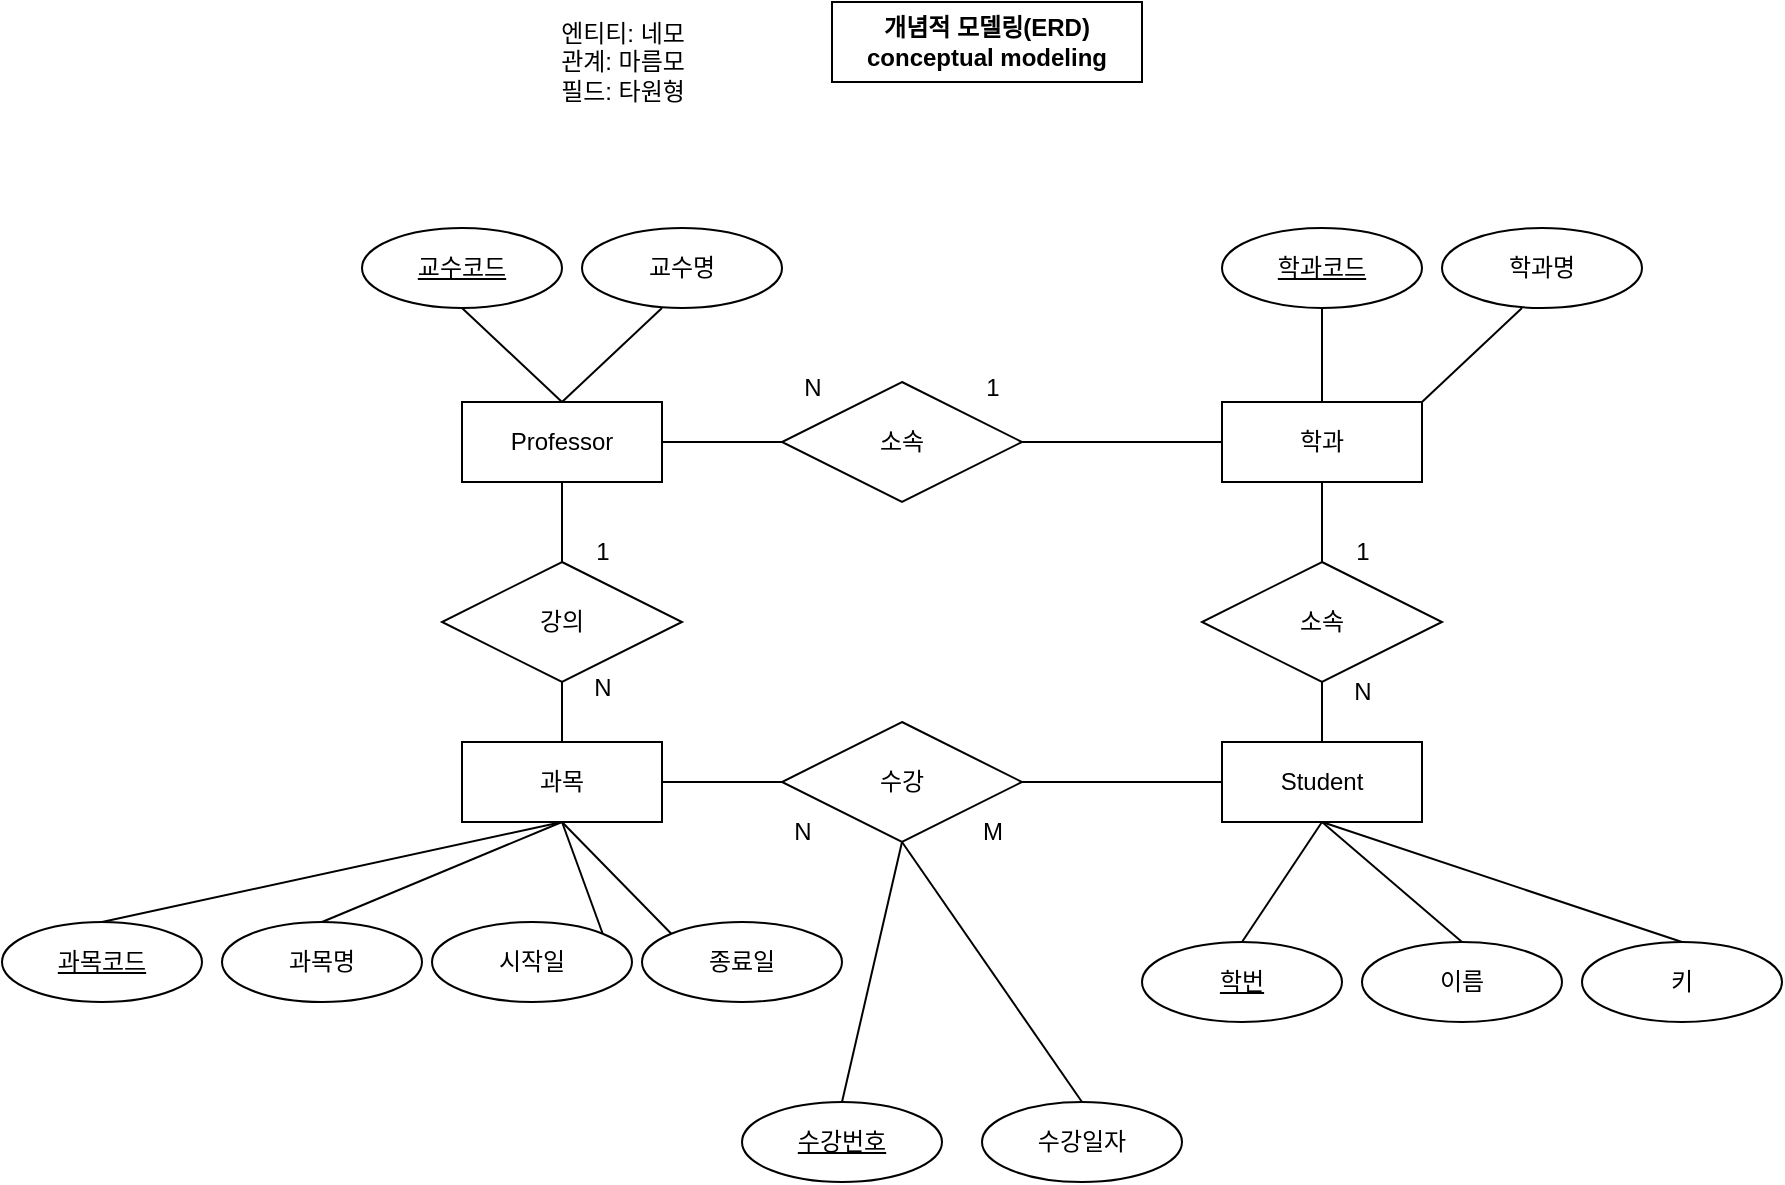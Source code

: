 <mxfile version="24.7.0" type="github">
  <diagram name="페이지-1" id="g4j54r60O3bOHGbaknaM">
    <mxGraphModel dx="1881" dy="1864" grid="1" gridSize="10" guides="1" tooltips="1" connect="1" arrows="1" fold="1" page="1" pageScale="1" pageWidth="827" pageHeight="1169" math="0" shadow="0">
      <root>
        <mxCell id="0" />
        <mxCell id="1" parent="0" />
        <mxCell id="i6jmWOE2uTzBdHe7rc-R-14" value="Student" style="whiteSpace=wrap;html=1;align=center;" vertex="1" parent="1">
          <mxGeometry x="480" y="290" width="100" height="40" as="geometry" />
        </mxCell>
        <mxCell id="i6jmWOE2uTzBdHe7rc-R-17" value="학과" style="whiteSpace=wrap;html=1;align=center;" vertex="1" parent="1">
          <mxGeometry x="480" y="120" width="100" height="40" as="geometry" />
        </mxCell>
        <mxCell id="i6jmWOE2uTzBdHe7rc-R-18" value="Professor" style="whiteSpace=wrap;html=1;align=center;" vertex="1" parent="1">
          <mxGeometry x="100" y="120" width="100" height="40" as="geometry" />
        </mxCell>
        <mxCell id="i6jmWOE2uTzBdHe7rc-R-19" value="과목" style="whiteSpace=wrap;html=1;align=center;" vertex="1" parent="1">
          <mxGeometry x="100" y="290" width="100" height="40" as="geometry" />
        </mxCell>
        <mxCell id="i6jmWOE2uTzBdHe7rc-R-20" value="소속" style="shape=rhombus;perimeter=rhombusPerimeter;whiteSpace=wrap;html=1;align=center;" vertex="1" parent="1">
          <mxGeometry x="470" y="200" width="120" height="60" as="geometry" />
        </mxCell>
        <mxCell id="i6jmWOE2uTzBdHe7rc-R-27" value="" style="endArrow=none;html=1;rounded=0;exitX=0.5;exitY=1;exitDx=0;exitDy=0;" edge="1" parent="1" source="i6jmWOE2uTzBdHe7rc-R-17">
          <mxGeometry relative="1" as="geometry">
            <mxPoint x="370" y="200" as="sourcePoint" />
            <mxPoint x="530" y="200" as="targetPoint" />
          </mxGeometry>
        </mxCell>
        <mxCell id="i6jmWOE2uTzBdHe7rc-R-28" value="" style="endArrow=none;html=1;rounded=0;exitX=0.5;exitY=1;exitDx=0;exitDy=0;entryX=0.5;entryY=0;entryDx=0;entryDy=0;" edge="1" parent="1" source="i6jmWOE2uTzBdHe7rc-R-20" target="i6jmWOE2uTzBdHe7rc-R-14">
          <mxGeometry relative="1" as="geometry">
            <mxPoint x="503" y="270" as="sourcePoint" />
            <mxPoint x="503" y="310" as="targetPoint" />
          </mxGeometry>
        </mxCell>
        <mxCell id="i6jmWOE2uTzBdHe7rc-R-29" value="소속" style="shape=rhombus;perimeter=rhombusPerimeter;whiteSpace=wrap;html=1;align=center;" vertex="1" parent="1">
          <mxGeometry x="260" y="110" width="120" height="60" as="geometry" />
        </mxCell>
        <mxCell id="i6jmWOE2uTzBdHe7rc-R-30" value="" style="endArrow=none;html=1;rounded=0;exitX=1;exitY=0.5;exitDx=0;exitDy=0;entryX=0;entryY=0.5;entryDx=0;entryDy=0;" edge="1" parent="1" source="i6jmWOE2uTzBdHe7rc-R-18" target="i6jmWOE2uTzBdHe7rc-R-29">
          <mxGeometry relative="1" as="geometry">
            <mxPoint x="300" y="70" as="sourcePoint" />
            <mxPoint x="240" y="140" as="targetPoint" />
          </mxGeometry>
        </mxCell>
        <mxCell id="i6jmWOE2uTzBdHe7rc-R-31" value="" style="endArrow=none;html=1;rounded=0;exitX=1;exitY=0.5;exitDx=0;exitDy=0;entryX=0;entryY=0.5;entryDx=0;entryDy=0;" edge="1" parent="1" source="i6jmWOE2uTzBdHe7rc-R-29" target="i6jmWOE2uTzBdHe7rc-R-17">
          <mxGeometry relative="1" as="geometry">
            <mxPoint x="470" y="140" as="sourcePoint" />
            <mxPoint x="410" y="200" as="targetPoint" />
          </mxGeometry>
        </mxCell>
        <mxCell id="i6jmWOE2uTzBdHe7rc-R-33" value="수강" style="shape=rhombus;perimeter=rhombusPerimeter;whiteSpace=wrap;html=1;align=center;" vertex="1" parent="1">
          <mxGeometry x="260" y="280" width="120" height="60" as="geometry" />
        </mxCell>
        <mxCell id="i6jmWOE2uTzBdHe7rc-R-34" value="" style="endArrow=none;html=1;rounded=0;exitX=1;exitY=0.5;exitDx=0;exitDy=0;entryX=0;entryY=0.5;entryDx=0;entryDy=0;" edge="1" parent="1" target="i6jmWOE2uTzBdHe7rc-R-33" source="i6jmWOE2uTzBdHe7rc-R-19">
          <mxGeometry relative="1" as="geometry">
            <mxPoint x="210" y="310" as="sourcePoint" />
            <mxPoint x="240" y="310" as="targetPoint" />
          </mxGeometry>
        </mxCell>
        <mxCell id="i6jmWOE2uTzBdHe7rc-R-35" value="" style="endArrow=none;html=1;rounded=0;exitX=1;exitY=0.5;exitDx=0;exitDy=0;entryX=0;entryY=0.5;entryDx=0;entryDy=0;" edge="1" parent="1" source="i6jmWOE2uTzBdHe7rc-R-33">
          <mxGeometry relative="1" as="geometry">
            <mxPoint x="470" y="310" as="sourcePoint" />
            <mxPoint x="480" y="310" as="targetPoint" />
          </mxGeometry>
        </mxCell>
        <mxCell id="i6jmWOE2uTzBdHe7rc-R-36" value="강의" style="shape=rhombus;perimeter=rhombusPerimeter;whiteSpace=wrap;html=1;align=center;" vertex="1" parent="1">
          <mxGeometry x="90" y="200" width="120" height="60" as="geometry" />
        </mxCell>
        <mxCell id="i6jmWOE2uTzBdHe7rc-R-37" value="" style="endArrow=none;html=1;rounded=0;exitX=0.5;exitY=1;exitDx=0;exitDy=0;" edge="1" parent="1">
          <mxGeometry relative="1" as="geometry">
            <mxPoint x="150" y="160" as="sourcePoint" />
            <mxPoint x="150" y="200" as="targetPoint" />
          </mxGeometry>
        </mxCell>
        <mxCell id="i6jmWOE2uTzBdHe7rc-R-38" value="" style="endArrow=none;html=1;rounded=0;exitX=0.5;exitY=1;exitDx=0;exitDy=0;entryX=0.5;entryY=0;entryDx=0;entryDy=0;" edge="1" parent="1" source="i6jmWOE2uTzBdHe7rc-R-36">
          <mxGeometry relative="1" as="geometry">
            <mxPoint x="123" y="270" as="sourcePoint" />
            <mxPoint x="150" y="290" as="targetPoint" />
          </mxGeometry>
        </mxCell>
        <mxCell id="i6jmWOE2uTzBdHe7rc-R-39" value="1" style="text;html=1;align=center;verticalAlign=middle;resizable=0;points=[];autosize=1;strokeColor=none;fillColor=none;" vertex="1" parent="1">
          <mxGeometry x="535" y="180" width="30" height="30" as="geometry" />
        </mxCell>
        <mxCell id="i6jmWOE2uTzBdHe7rc-R-40" value="N" style="text;html=1;align=center;verticalAlign=middle;resizable=0;points=[];autosize=1;strokeColor=none;fillColor=none;" vertex="1" parent="1">
          <mxGeometry x="535" y="250" width="30" height="30" as="geometry" />
        </mxCell>
        <mxCell id="i6jmWOE2uTzBdHe7rc-R-41" value="N" style="text;html=1;align=center;verticalAlign=middle;resizable=0;points=[];autosize=1;strokeColor=none;fillColor=none;" vertex="1" parent="1">
          <mxGeometry x="260" y="98" width="30" height="30" as="geometry" />
        </mxCell>
        <mxCell id="i6jmWOE2uTzBdHe7rc-R-42" value="1" style="text;html=1;align=center;verticalAlign=middle;resizable=0;points=[];autosize=1;strokeColor=none;fillColor=none;" vertex="1" parent="1">
          <mxGeometry x="350" y="98" width="30" height="30" as="geometry" />
        </mxCell>
        <mxCell id="i6jmWOE2uTzBdHe7rc-R-43" value="N" style="text;html=1;align=center;verticalAlign=middle;resizable=0;points=[];autosize=1;strokeColor=none;fillColor=none;" vertex="1" parent="1">
          <mxGeometry x="155" y="248" width="30" height="30" as="geometry" />
        </mxCell>
        <mxCell id="i6jmWOE2uTzBdHe7rc-R-44" value="1" style="text;html=1;align=center;verticalAlign=middle;resizable=0;points=[];autosize=1;strokeColor=none;fillColor=none;" vertex="1" parent="1">
          <mxGeometry x="155" y="180" width="30" height="30" as="geometry" />
        </mxCell>
        <mxCell id="i6jmWOE2uTzBdHe7rc-R-46" value="N" style="text;html=1;align=center;verticalAlign=middle;resizable=0;points=[];autosize=1;strokeColor=none;fillColor=none;" vertex="1" parent="1">
          <mxGeometry x="255" y="320" width="30" height="30" as="geometry" />
        </mxCell>
        <mxCell id="i6jmWOE2uTzBdHe7rc-R-47" value="M" style="text;html=1;align=center;verticalAlign=middle;resizable=0;points=[];autosize=1;strokeColor=none;fillColor=none;" vertex="1" parent="1">
          <mxGeometry x="350" y="320" width="30" height="30" as="geometry" />
        </mxCell>
        <mxCell id="i6jmWOE2uTzBdHe7rc-R-51" value="학번" style="ellipse;whiteSpace=wrap;html=1;align=center;fontStyle=4;" vertex="1" parent="1">
          <mxGeometry x="440" y="390" width="100" height="40" as="geometry" />
        </mxCell>
        <mxCell id="i6jmWOE2uTzBdHe7rc-R-52" value="엔티티: 네모&lt;div&gt;관계: 마름모&lt;/div&gt;&lt;div&gt;필드: 타원형&lt;/div&gt;" style="text;html=1;align=center;verticalAlign=middle;resizable=0;points=[];autosize=1;strokeColor=none;fillColor=none;" vertex="1" parent="1">
          <mxGeometry x="140" y="-80" width="80" height="60" as="geometry" />
        </mxCell>
        <mxCell id="i6jmWOE2uTzBdHe7rc-R-55" value="" style="endArrow=none;html=1;rounded=0;exitX=0.5;exitY=1;exitDx=0;exitDy=0;entryX=0.5;entryY=0;entryDx=0;entryDy=0;" edge="1" parent="1" source="i6jmWOE2uTzBdHe7rc-R-14" target="i6jmWOE2uTzBdHe7rc-R-51">
          <mxGeometry relative="1" as="geometry">
            <mxPoint x="540" y="170" as="sourcePoint" />
            <mxPoint x="540" y="210" as="targetPoint" />
          </mxGeometry>
        </mxCell>
        <mxCell id="i6jmWOE2uTzBdHe7rc-R-56" value="&lt;b&gt;개념적 모델링(ERD)&lt;/b&gt;&lt;div&gt;&lt;b&gt;conceptual modeling&lt;/b&gt;&lt;/div&gt;" style="whiteSpace=wrap;html=1;" vertex="1" parent="1">
          <mxGeometry x="285" y="-80" width="155" height="40" as="geometry" />
        </mxCell>
        <mxCell id="i6jmWOE2uTzBdHe7rc-R-57" value="학과코드" style="ellipse;whiteSpace=wrap;html=1;align=center;fontStyle=4;" vertex="1" parent="1">
          <mxGeometry x="480" y="33" width="100" height="40" as="geometry" />
        </mxCell>
        <mxCell id="i6jmWOE2uTzBdHe7rc-R-58" value="" style="endArrow=none;html=1;rounded=0;exitX=0.5;exitY=0;exitDx=0;exitDy=0;entryX=0.5;entryY=1;entryDx=0;entryDy=0;" edge="1" parent="1" target="i6jmWOE2uTzBdHe7rc-R-57" source="i6jmWOE2uTzBdHe7rc-R-17">
          <mxGeometry relative="1" as="geometry">
            <mxPoint x="540" y="-50" as="sourcePoint" />
            <mxPoint x="540" y="50" as="targetPoint" />
          </mxGeometry>
        </mxCell>
        <mxCell id="i6jmWOE2uTzBdHe7rc-R-59" value="교수코드" style="ellipse;whiteSpace=wrap;html=1;align=center;fontStyle=4;" vertex="1" parent="1">
          <mxGeometry x="50" y="33" width="100" height="40" as="geometry" />
        </mxCell>
        <mxCell id="i6jmWOE2uTzBdHe7rc-R-60" value="" style="endArrow=none;html=1;rounded=0;exitX=0.5;exitY=0;exitDx=0;exitDy=0;entryX=0.5;entryY=1;entryDx=0;entryDy=0;" edge="1" parent="1" target="i6jmWOE2uTzBdHe7rc-R-59">
          <mxGeometry relative="1" as="geometry">
            <mxPoint x="150" y="120" as="sourcePoint" />
            <mxPoint x="160" y="50" as="targetPoint" />
          </mxGeometry>
        </mxCell>
        <mxCell id="i6jmWOE2uTzBdHe7rc-R-61" value="과목코드" style="ellipse;whiteSpace=wrap;html=1;align=center;fontStyle=4;" vertex="1" parent="1">
          <mxGeometry x="-130" y="380" width="100" height="40" as="geometry" />
        </mxCell>
        <mxCell id="i6jmWOE2uTzBdHe7rc-R-62" value="" style="endArrow=none;html=1;rounded=0;exitX=0.5;exitY=1;exitDx=0;exitDy=0;entryX=0.5;entryY=0;entryDx=0;entryDy=0;" edge="1" parent="1" target="i6jmWOE2uTzBdHe7rc-R-61">
          <mxGeometry relative="1" as="geometry">
            <mxPoint x="150" y="330" as="sourcePoint" />
            <mxPoint x="160" y="210" as="targetPoint" />
          </mxGeometry>
        </mxCell>
        <mxCell id="i6jmWOE2uTzBdHe7rc-R-63" value="수강번호" style="ellipse;whiteSpace=wrap;html=1;align=center;fontStyle=4;" vertex="1" parent="1">
          <mxGeometry x="240" y="470" width="100" height="40" as="geometry" />
        </mxCell>
        <mxCell id="i6jmWOE2uTzBdHe7rc-R-64" value="" style="endArrow=none;html=1;rounded=0;exitX=0.5;exitY=1;exitDx=0;exitDy=0;entryX=0.5;entryY=0;entryDx=0;entryDy=0;" edge="1" parent="1" target="i6jmWOE2uTzBdHe7rc-R-63">
          <mxGeometry relative="1" as="geometry">
            <mxPoint x="320" y="340" as="sourcePoint" />
            <mxPoint x="330" y="220" as="targetPoint" />
          </mxGeometry>
        </mxCell>
        <mxCell id="i6jmWOE2uTzBdHe7rc-R-66" value="교수명" style="ellipse;whiteSpace=wrap;html=1;align=center;" vertex="1" parent="1">
          <mxGeometry x="160" y="33" width="100" height="40" as="geometry" />
        </mxCell>
        <mxCell id="i6jmWOE2uTzBdHe7rc-R-67" value="" style="endArrow=none;html=1;rounded=0;exitX=0.5;exitY=0;exitDx=0;exitDy=0;entryX=0.4;entryY=1;entryDx=0;entryDy=0;entryPerimeter=0;" edge="1" parent="1" source="i6jmWOE2uTzBdHe7rc-R-18" target="i6jmWOE2uTzBdHe7rc-R-66">
          <mxGeometry relative="1" as="geometry">
            <mxPoint x="160" y="130" as="sourcePoint" />
            <mxPoint x="110" y="83" as="targetPoint" />
          </mxGeometry>
        </mxCell>
        <mxCell id="i6jmWOE2uTzBdHe7rc-R-69" value="학과명" style="ellipse;whiteSpace=wrap;html=1;align=center;" vertex="1" parent="1">
          <mxGeometry x="590" y="33" width="100" height="40" as="geometry" />
        </mxCell>
        <mxCell id="i6jmWOE2uTzBdHe7rc-R-70" value="" style="endArrow=none;html=1;rounded=0;exitX=0.5;exitY=0;exitDx=0;exitDy=0;entryX=0.4;entryY=1;entryDx=0;entryDy=0;entryPerimeter=0;" edge="1" parent="1" target="i6jmWOE2uTzBdHe7rc-R-69">
          <mxGeometry relative="1" as="geometry">
            <mxPoint x="580" y="120" as="sourcePoint" />
            <mxPoint x="540" y="83" as="targetPoint" />
          </mxGeometry>
        </mxCell>
        <mxCell id="i6jmWOE2uTzBdHe7rc-R-71" value="이름" style="ellipse;whiteSpace=wrap;html=1;align=center;" vertex="1" parent="1">
          <mxGeometry x="550" y="390" width="100" height="40" as="geometry" />
        </mxCell>
        <mxCell id="i6jmWOE2uTzBdHe7rc-R-72" value="" style="endArrow=none;html=1;rounded=0;exitX=0.5;exitY=1;exitDx=0;exitDy=0;entryX=0.5;entryY=0;entryDx=0;entryDy=0;" edge="1" parent="1" target="i6jmWOE2uTzBdHe7rc-R-71" source="i6jmWOE2uTzBdHe7rc-R-14">
          <mxGeometry relative="1" as="geometry">
            <mxPoint x="580" y="467" as="sourcePoint" />
            <mxPoint x="540" y="430" as="targetPoint" />
          </mxGeometry>
        </mxCell>
        <mxCell id="i6jmWOE2uTzBdHe7rc-R-74" value="키" style="ellipse;whiteSpace=wrap;html=1;align=center;" vertex="1" parent="1">
          <mxGeometry x="660" y="390" width="100" height="40" as="geometry" />
        </mxCell>
        <mxCell id="i6jmWOE2uTzBdHe7rc-R-75" value="" style="endArrow=none;html=1;rounded=0;exitX=0.5;exitY=1;exitDx=0;exitDy=0;entryX=0.5;entryY=0;entryDx=0;entryDy=0;" edge="1" parent="1" target="i6jmWOE2uTzBdHe7rc-R-74" source="i6jmWOE2uTzBdHe7rc-R-14">
          <mxGeometry relative="1" as="geometry">
            <mxPoint x="580" y="280" as="sourcePoint" />
            <mxPoint x="590" y="380" as="targetPoint" />
          </mxGeometry>
        </mxCell>
        <mxCell id="i6jmWOE2uTzBdHe7rc-R-77" value="수강일자" style="ellipse;whiteSpace=wrap;html=1;align=center;" vertex="1" parent="1">
          <mxGeometry x="360" y="470" width="100" height="40" as="geometry" />
        </mxCell>
        <mxCell id="i6jmWOE2uTzBdHe7rc-R-78" value="" style="endArrow=none;html=1;rounded=0;exitX=0.5;exitY=1;exitDx=0;exitDy=0;entryX=0.5;entryY=0;entryDx=0;entryDy=0;" edge="1" parent="1" target="i6jmWOE2uTzBdHe7rc-R-77">
          <mxGeometry relative="1" as="geometry">
            <mxPoint x="320" y="340" as="sourcePoint" />
            <mxPoint x="330" y="440" as="targetPoint" />
          </mxGeometry>
        </mxCell>
        <mxCell id="i6jmWOE2uTzBdHe7rc-R-81" value="과목명" style="ellipse;whiteSpace=wrap;html=1;align=center;" vertex="1" parent="1">
          <mxGeometry x="-20" y="380" width="100" height="40" as="geometry" />
        </mxCell>
        <mxCell id="i6jmWOE2uTzBdHe7rc-R-82" value="" style="endArrow=none;html=1;rounded=0;exitX=0.5;exitY=1;exitDx=0;exitDy=0;entryX=0.5;entryY=0;entryDx=0;entryDy=0;" edge="1" parent="1" source="i6jmWOE2uTzBdHe7rc-R-19" target="i6jmWOE2uTzBdHe7rc-R-81">
          <mxGeometry relative="1" as="geometry">
            <mxPoint x="160" y="340" as="sourcePoint" />
            <mxPoint x="90" y="390" as="targetPoint" />
          </mxGeometry>
        </mxCell>
        <mxCell id="i6jmWOE2uTzBdHe7rc-R-83" value="시작일&lt;span style=&quot;color: rgba(0, 0, 0, 0); font-family: monospace; font-size: 0px; text-align: start; text-wrap: nowrap;&quot;&gt;%3CmxGraphModel%3E%3Croot%3E%3CmxCell%20id%3D%220%22%2F%3E%3CmxCell%20id%3D%221%22%20parent%3D%220%22%2F%3E%3CmxCell%20id%3D%222%22%20value%3D%22%EA%B3%BC%EB%AA%A9%EB%AA%85%22%20style%3D%22ellipse%3BwhiteSpace%3Dwrap%3Bhtml%3D1%3Balign%3Dcenter%3B%22%20vertex%3D%221%22%20parent%3D%221%22%3E%3CmxGeometry%20x%3D%22150%22%20y%3D%22380%22%20width%3D%22100%22%20height%3D%2240%22%20as%3D%22geometry%22%2F%3E%3C%2FmxCell%3E%3C%2Froot%3E%3C%2FmxGraphModel%3E&lt;/span&gt;" style="ellipse;whiteSpace=wrap;html=1;align=center;" vertex="1" parent="1">
          <mxGeometry x="85" y="380" width="100" height="40" as="geometry" />
        </mxCell>
        <mxCell id="i6jmWOE2uTzBdHe7rc-R-84" value="종료일" style="ellipse;whiteSpace=wrap;html=1;align=center;" vertex="1" parent="1">
          <mxGeometry x="190" y="380" width="100" height="40" as="geometry" />
        </mxCell>
        <mxCell id="i6jmWOE2uTzBdHe7rc-R-86" value="" style="endArrow=none;html=1;rounded=0;entryX=0;entryY=0;entryDx=0;entryDy=0;" edge="1" parent="1" target="i6jmWOE2uTzBdHe7rc-R-84">
          <mxGeometry relative="1" as="geometry">
            <mxPoint x="150" y="330" as="sourcePoint" />
            <mxPoint x="190" y="440" as="targetPoint" />
          </mxGeometry>
        </mxCell>
        <mxCell id="i6jmWOE2uTzBdHe7rc-R-87" value="" style="endArrow=none;html=1;rounded=0;entryX=1;entryY=0;entryDx=0;entryDy=0;exitX=0.5;exitY=1;exitDx=0;exitDy=0;" edge="1" parent="1" source="i6jmWOE2uTzBdHe7rc-R-19" target="i6jmWOE2uTzBdHe7rc-R-83">
          <mxGeometry relative="1" as="geometry">
            <mxPoint x="160" y="340" as="sourcePoint" />
            <mxPoint x="200" y="450" as="targetPoint" />
          </mxGeometry>
        </mxCell>
      </root>
    </mxGraphModel>
  </diagram>
</mxfile>
